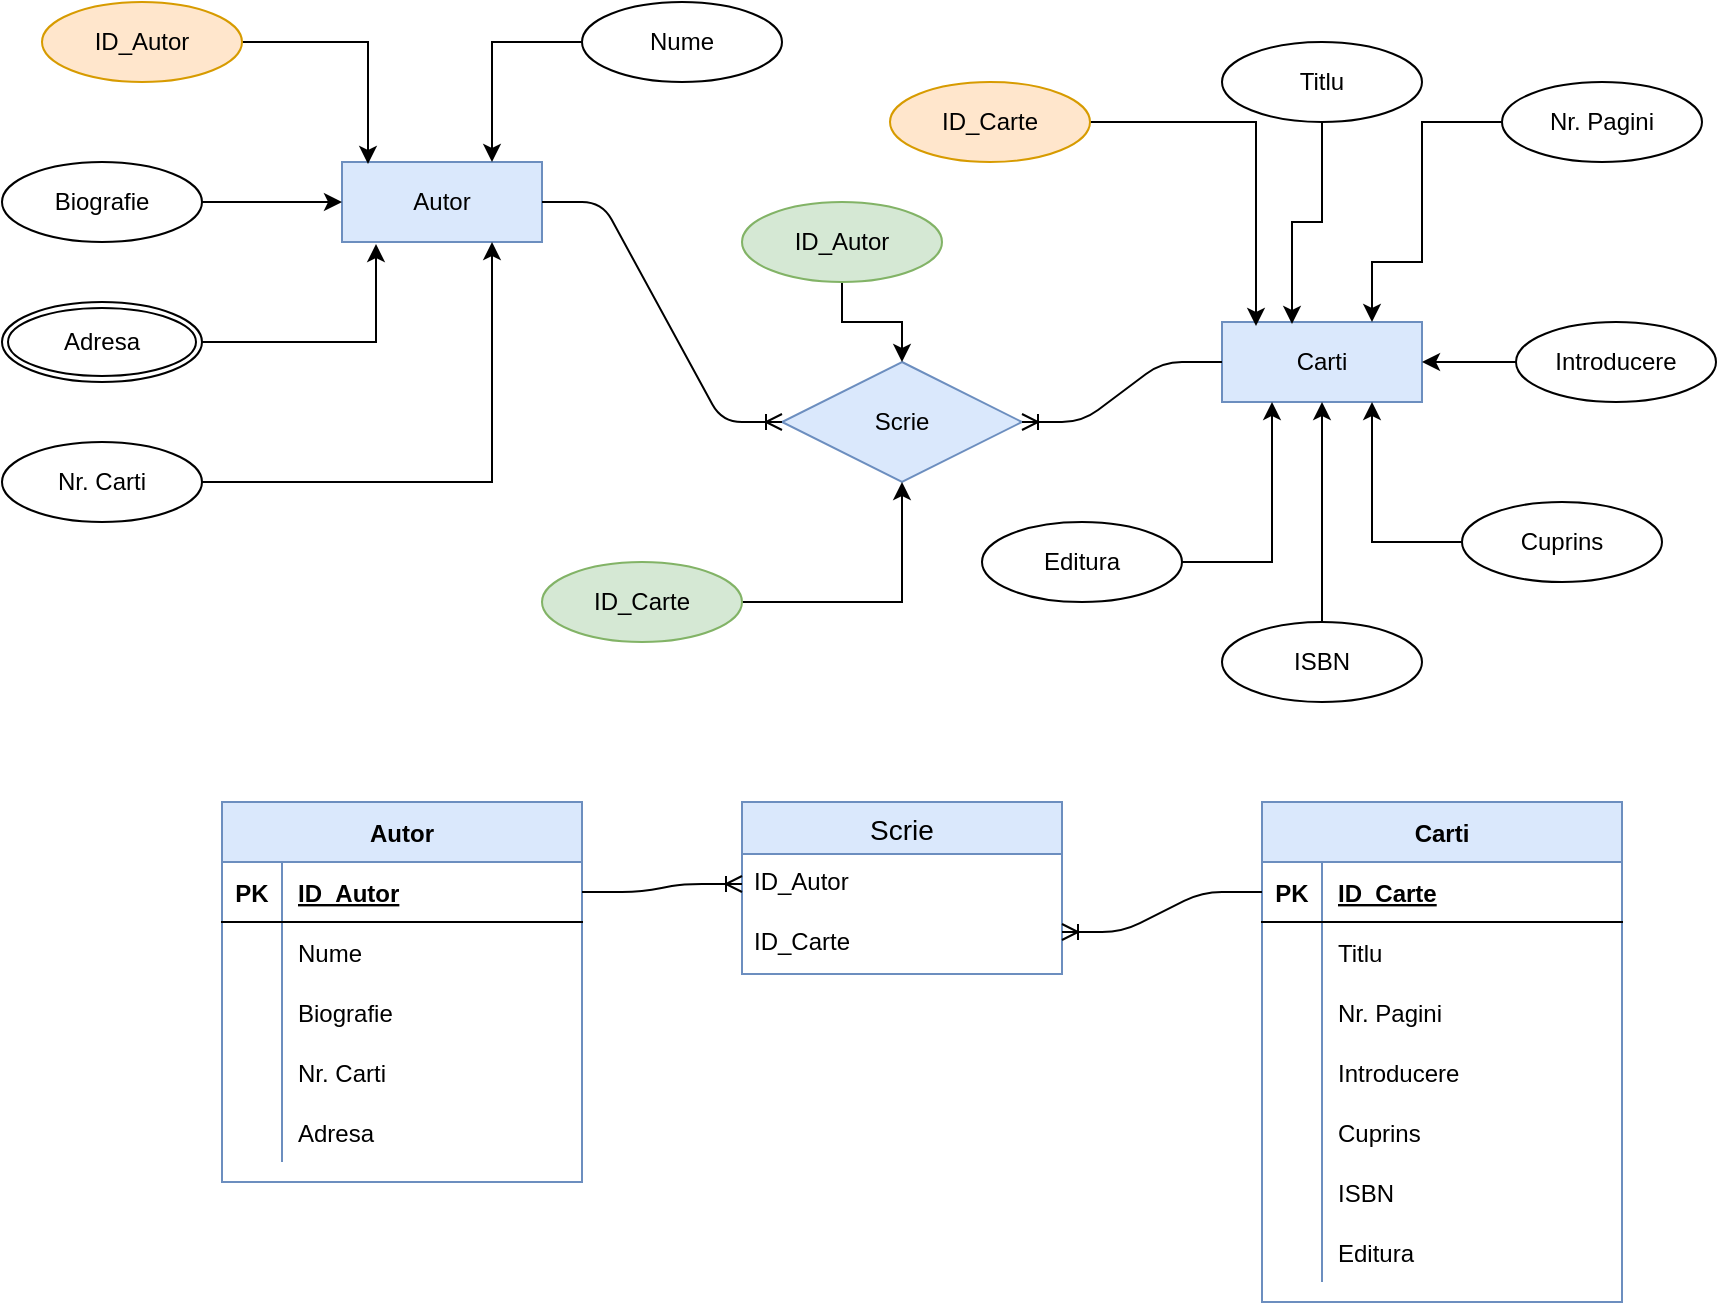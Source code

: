 <mxfile version="14.5.1" type="device"><diagram id="KKyioi9-0I8laexEk-zO" name="Page-1"><mxGraphModel dx="1679" dy="494" grid="1" gridSize="10" guides="1" tooltips="1" connect="1" arrows="1" fold="1" page="1" pageScale="1" pageWidth="827" pageHeight="1169" math="0" shadow="0"><root><mxCell id="0"/><mxCell id="1" parent="0"/><mxCell id="HP90CfqU5pDCDNEPRKfY-1" value="Autor" style="whiteSpace=wrap;html=1;align=center;fillColor=#dae8fc;strokeColor=#6c8ebf;" parent="1" vertex="1"><mxGeometry x="140" y="80" width="100" height="40" as="geometry"/></mxCell><mxCell id="HP90CfqU5pDCDNEPRKfY-2" value="Carti" style="whiteSpace=wrap;html=1;align=center;fillColor=#dae8fc;strokeColor=#6c8ebf;" parent="1" vertex="1"><mxGeometry x="580" y="160" width="100" height="40" as="geometry"/></mxCell><mxCell id="HP90CfqU5pDCDNEPRKfY-3" value="Scrie" style="shape=rhombus;perimeter=rhombusPerimeter;whiteSpace=wrap;html=1;align=center;fillColor=#dae8fc;strokeColor=#6c8ebf;" parent="1" vertex="1"><mxGeometry x="360" y="180" width="120" height="60" as="geometry"/></mxCell><mxCell id="HP90CfqU5pDCDNEPRKfY-4" style="edgeStyle=orthogonalEdgeStyle;rounded=0;orthogonalLoop=1;jettySize=auto;html=1;entryX=0.13;entryY=0.025;entryDx=0;entryDy=0;entryPerimeter=0;" parent="1" source="HP90CfqU5pDCDNEPRKfY-5" target="HP90CfqU5pDCDNEPRKfY-1" edge="1"><mxGeometry relative="1" as="geometry"/></mxCell><mxCell id="HP90CfqU5pDCDNEPRKfY-5" value="ID_Autor" style="ellipse;whiteSpace=wrap;html=1;align=center;fillColor=#ffe6cc;strokeColor=#d79b00;" parent="1" vertex="1"><mxGeometry x="-10" width="100" height="40" as="geometry"/></mxCell><mxCell id="HP90CfqU5pDCDNEPRKfY-6" style="edgeStyle=orthogonalEdgeStyle;rounded=0;orthogonalLoop=1;jettySize=auto;html=1;entryX=0.75;entryY=0;entryDx=0;entryDy=0;" parent="1" source="HP90CfqU5pDCDNEPRKfY-7" target="HP90CfqU5pDCDNEPRKfY-1" edge="1"><mxGeometry relative="1" as="geometry"/></mxCell><mxCell id="HP90CfqU5pDCDNEPRKfY-7" value="Nume" style="ellipse;whiteSpace=wrap;html=1;align=center;" parent="1" vertex="1"><mxGeometry x="260" width="100" height="40" as="geometry"/></mxCell><mxCell id="HP90CfqU5pDCDNEPRKfY-8" style="edgeStyle=orthogonalEdgeStyle;rounded=0;orthogonalLoop=1;jettySize=auto;html=1;entryX=0.17;entryY=1.025;entryDx=0;entryDy=0;entryPerimeter=0;" parent="1" source="HP90CfqU5pDCDNEPRKfY-9" target="HP90CfqU5pDCDNEPRKfY-1" edge="1"><mxGeometry relative="1" as="geometry"/></mxCell><mxCell id="HP90CfqU5pDCDNEPRKfY-9" value="Adresa" style="ellipse;shape=doubleEllipse;margin=3;whiteSpace=wrap;html=1;align=center;" parent="1" vertex="1"><mxGeometry x="-30" y="150" width="100" height="40" as="geometry"/></mxCell><mxCell id="HP90CfqU5pDCDNEPRKfY-10" style="edgeStyle=orthogonalEdgeStyle;rounded=0;orthogonalLoop=1;jettySize=auto;html=1;entryX=0.75;entryY=1;entryDx=0;entryDy=0;" parent="1" source="HP90CfqU5pDCDNEPRKfY-11" target="HP90CfqU5pDCDNEPRKfY-1" edge="1"><mxGeometry relative="1" as="geometry"><Array as="points"><mxPoint x="215" y="240"/></Array></mxGeometry></mxCell><mxCell id="HP90CfqU5pDCDNEPRKfY-11" value="Nr. Carti" style="ellipse;whiteSpace=wrap;html=1;align=center;" parent="1" vertex="1"><mxGeometry x="-30" y="220" width="100" height="40" as="geometry"/></mxCell><mxCell id="HP90CfqU5pDCDNEPRKfY-12" style="edgeStyle=orthogonalEdgeStyle;rounded=0;orthogonalLoop=1;jettySize=auto;html=1;entryX=0.17;entryY=0.05;entryDx=0;entryDy=0;entryPerimeter=0;" parent="1" source="HP90CfqU5pDCDNEPRKfY-13" target="HP90CfqU5pDCDNEPRKfY-2" edge="1"><mxGeometry relative="1" as="geometry"/></mxCell><mxCell id="HP90CfqU5pDCDNEPRKfY-13" value="ID_Carte" style="ellipse;whiteSpace=wrap;html=1;align=center;fillColor=#ffe6cc;strokeColor=#d79b00;" parent="1" vertex="1"><mxGeometry x="414" y="40" width="100" height="40" as="geometry"/></mxCell><mxCell id="HP90CfqU5pDCDNEPRKfY-14" style="edgeStyle=orthogonalEdgeStyle;rounded=0;orthogonalLoop=1;jettySize=auto;html=1;entryX=0;entryY=0.5;entryDx=0;entryDy=0;" parent="1" source="HP90CfqU5pDCDNEPRKfY-15" target="HP90CfqU5pDCDNEPRKfY-1" edge="1"><mxGeometry relative="1" as="geometry"/></mxCell><mxCell id="HP90CfqU5pDCDNEPRKfY-15" value="Biografie" style="ellipse;whiteSpace=wrap;html=1;align=center;" parent="1" vertex="1"><mxGeometry x="-30" y="80" width="100" height="40" as="geometry"/></mxCell><mxCell id="HP90CfqU5pDCDNEPRKfY-16" style="edgeStyle=orthogonalEdgeStyle;rounded=0;orthogonalLoop=1;jettySize=auto;html=1;entryX=0.35;entryY=0.025;entryDx=0;entryDy=0;entryPerimeter=0;" parent="1" source="HP90CfqU5pDCDNEPRKfY-17" target="HP90CfqU5pDCDNEPRKfY-2" edge="1"><mxGeometry relative="1" as="geometry"/></mxCell><mxCell id="HP90CfqU5pDCDNEPRKfY-17" value="Titlu" style="ellipse;whiteSpace=wrap;html=1;align=center;" parent="1" vertex="1"><mxGeometry x="580" y="20" width="100" height="40" as="geometry"/></mxCell><mxCell id="HP90CfqU5pDCDNEPRKfY-18" style="edgeStyle=orthogonalEdgeStyle;rounded=0;orthogonalLoop=1;jettySize=auto;html=1;entryX=0.75;entryY=0;entryDx=0;entryDy=0;" parent="1" source="HP90CfqU5pDCDNEPRKfY-19" target="HP90CfqU5pDCDNEPRKfY-2" edge="1"><mxGeometry relative="1" as="geometry"><Array as="points"><mxPoint x="680" y="60"/><mxPoint x="680" y="130"/><mxPoint x="655" y="130"/></Array></mxGeometry></mxCell><mxCell id="HP90CfqU5pDCDNEPRKfY-19" value="Nr. Pagini" style="ellipse;whiteSpace=wrap;html=1;align=center;" parent="1" vertex="1"><mxGeometry x="720" y="40" width="100" height="40" as="geometry"/></mxCell><mxCell id="HP90CfqU5pDCDNEPRKfY-20" style="edgeStyle=orthogonalEdgeStyle;rounded=0;orthogonalLoop=1;jettySize=auto;html=1;entryX=1;entryY=0.5;entryDx=0;entryDy=0;" parent="1" source="HP90CfqU5pDCDNEPRKfY-21" target="HP90CfqU5pDCDNEPRKfY-2" edge="1"><mxGeometry relative="1" as="geometry"/></mxCell><mxCell id="HP90CfqU5pDCDNEPRKfY-21" value="Introducere" style="ellipse;whiteSpace=wrap;html=1;align=center;" parent="1" vertex="1"><mxGeometry x="727" y="160" width="100" height="40" as="geometry"/></mxCell><mxCell id="HP90CfqU5pDCDNEPRKfY-22" style="edgeStyle=orthogonalEdgeStyle;rounded=0;orthogonalLoop=1;jettySize=auto;html=1;entryX=0.25;entryY=1;entryDx=0;entryDy=0;" parent="1" source="HP90CfqU5pDCDNEPRKfY-23" target="HP90CfqU5pDCDNEPRKfY-2" edge="1"><mxGeometry relative="1" as="geometry"/></mxCell><mxCell id="HP90CfqU5pDCDNEPRKfY-23" value="Editura" style="ellipse;whiteSpace=wrap;html=1;align=center;" parent="1" vertex="1"><mxGeometry x="460" y="260" width="100" height="40" as="geometry"/></mxCell><mxCell id="HP90CfqU5pDCDNEPRKfY-24" style="edgeStyle=orthogonalEdgeStyle;rounded=0;orthogonalLoop=1;jettySize=auto;html=1;entryX=0.5;entryY=1;entryDx=0;entryDy=0;" parent="1" source="HP90CfqU5pDCDNEPRKfY-25" target="HP90CfqU5pDCDNEPRKfY-2" edge="1"><mxGeometry relative="1" as="geometry"/></mxCell><mxCell id="HP90CfqU5pDCDNEPRKfY-25" value="ISBN" style="ellipse;whiteSpace=wrap;html=1;align=center;" parent="1" vertex="1"><mxGeometry x="580" y="310" width="100" height="40" as="geometry"/></mxCell><mxCell id="HP90CfqU5pDCDNEPRKfY-26" style="edgeStyle=orthogonalEdgeStyle;rounded=0;orthogonalLoop=1;jettySize=auto;html=1;entryX=0.75;entryY=1;entryDx=0;entryDy=0;" parent="1" source="HP90CfqU5pDCDNEPRKfY-27" target="HP90CfqU5pDCDNEPRKfY-2" edge="1"><mxGeometry relative="1" as="geometry"/></mxCell><mxCell id="HP90CfqU5pDCDNEPRKfY-27" value="Cuprins" style="ellipse;whiteSpace=wrap;html=1;align=center;" parent="1" vertex="1"><mxGeometry x="700" y="250" width="100" height="40" as="geometry"/></mxCell><mxCell id="HP90CfqU5pDCDNEPRKfY-28" value="" style="edgeStyle=entityRelationEdgeStyle;fontSize=12;html=1;endArrow=ERoneToMany;entryX=0;entryY=0.5;entryDx=0;entryDy=0;exitX=1;exitY=0.5;exitDx=0;exitDy=0;" parent="1" source="HP90CfqU5pDCDNEPRKfY-1" target="HP90CfqU5pDCDNEPRKfY-3" edge="1"><mxGeometry width="100" height="100" relative="1" as="geometry"><mxPoint x="260" y="330" as="sourcePoint"/><mxPoint x="360" y="230" as="targetPoint"/></mxGeometry></mxCell><mxCell id="HP90CfqU5pDCDNEPRKfY-29" value="" style="edgeStyle=entityRelationEdgeStyle;fontSize=12;html=1;endArrow=ERoneToMany;exitX=0;exitY=0.5;exitDx=0;exitDy=0;" parent="1" source="HP90CfqU5pDCDNEPRKfY-2" target="HP90CfqU5pDCDNEPRKfY-3" edge="1"><mxGeometry width="100" height="100" relative="1" as="geometry"><mxPoint x="360" y="440" as="sourcePoint"/><mxPoint x="460" y="340" as="targetPoint"/></mxGeometry></mxCell><mxCell id="HP90CfqU5pDCDNEPRKfY-30" value="Carti" style="shape=table;startSize=30;container=1;collapsible=1;childLayout=tableLayout;fixedRows=1;rowLines=0;fontStyle=1;align=center;resizeLast=1;fillColor=#dae8fc;strokeColor=#6c8ebf;" parent="1" vertex="1"><mxGeometry x="600" y="400" width="180" height="250" as="geometry"/></mxCell><mxCell id="HP90CfqU5pDCDNEPRKfY-31" value="" style="shape=partialRectangle;collapsible=0;dropTarget=0;pointerEvents=0;fillColor=none;top=0;left=0;bottom=1;right=0;points=[[0,0.5],[1,0.5]];portConstraint=eastwest;" parent="HP90CfqU5pDCDNEPRKfY-30" vertex="1"><mxGeometry y="30" width="180" height="30" as="geometry"/></mxCell><mxCell id="HP90CfqU5pDCDNEPRKfY-32" value="PK" style="shape=partialRectangle;connectable=0;fillColor=none;top=0;left=0;bottom=0;right=0;fontStyle=1;overflow=hidden;" parent="HP90CfqU5pDCDNEPRKfY-31" vertex="1"><mxGeometry width="30" height="30" as="geometry"/></mxCell><mxCell id="HP90CfqU5pDCDNEPRKfY-33" value="ID_Carte" style="shape=partialRectangle;connectable=0;fillColor=none;top=0;left=0;bottom=0;right=0;align=left;spacingLeft=6;fontStyle=5;overflow=hidden;" parent="HP90CfqU5pDCDNEPRKfY-31" vertex="1"><mxGeometry x="30" width="150" height="30" as="geometry"/></mxCell><mxCell id="HP90CfqU5pDCDNEPRKfY-34" value="" style="shape=partialRectangle;collapsible=0;dropTarget=0;pointerEvents=0;fillColor=none;top=0;left=0;bottom=0;right=0;points=[[0,0.5],[1,0.5]];portConstraint=eastwest;" parent="HP90CfqU5pDCDNEPRKfY-30" vertex="1"><mxGeometry y="60" width="180" height="30" as="geometry"/></mxCell><mxCell id="HP90CfqU5pDCDNEPRKfY-35" value="" style="shape=partialRectangle;connectable=0;fillColor=none;top=0;left=0;bottom=0;right=0;editable=1;overflow=hidden;" parent="HP90CfqU5pDCDNEPRKfY-34" vertex="1"><mxGeometry width="30" height="30" as="geometry"/></mxCell><mxCell id="HP90CfqU5pDCDNEPRKfY-36" value="Titlu" style="shape=partialRectangle;connectable=0;fillColor=none;top=0;left=0;bottom=0;right=0;align=left;spacingLeft=6;overflow=hidden;" parent="HP90CfqU5pDCDNEPRKfY-34" vertex="1"><mxGeometry x="30" width="150" height="30" as="geometry"/></mxCell><mxCell id="HP90CfqU5pDCDNEPRKfY-37" value="" style="shape=partialRectangle;collapsible=0;dropTarget=0;pointerEvents=0;fillColor=none;top=0;left=0;bottom=0;right=0;points=[[0,0.5],[1,0.5]];portConstraint=eastwest;" parent="HP90CfqU5pDCDNEPRKfY-30" vertex="1"><mxGeometry y="90" width="180" height="30" as="geometry"/></mxCell><mxCell id="HP90CfqU5pDCDNEPRKfY-38" value="" style="shape=partialRectangle;connectable=0;fillColor=none;top=0;left=0;bottom=0;right=0;editable=1;overflow=hidden;" parent="HP90CfqU5pDCDNEPRKfY-37" vertex="1"><mxGeometry width="30" height="30" as="geometry"/></mxCell><mxCell id="HP90CfqU5pDCDNEPRKfY-39" value="Nr. Pagini" style="shape=partialRectangle;connectable=0;fillColor=none;top=0;left=0;bottom=0;right=0;align=left;spacingLeft=6;overflow=hidden;" parent="HP90CfqU5pDCDNEPRKfY-37" vertex="1"><mxGeometry x="30" width="150" height="30" as="geometry"/></mxCell><mxCell id="HP90CfqU5pDCDNEPRKfY-40" value="" style="shape=partialRectangle;collapsible=0;dropTarget=0;pointerEvents=0;fillColor=none;top=0;left=0;bottom=0;right=0;points=[[0,0.5],[1,0.5]];portConstraint=eastwest;" parent="HP90CfqU5pDCDNEPRKfY-30" vertex="1"><mxGeometry y="120" width="180" height="30" as="geometry"/></mxCell><mxCell id="HP90CfqU5pDCDNEPRKfY-41" value="" style="shape=partialRectangle;connectable=0;fillColor=none;top=0;left=0;bottom=0;right=0;editable=1;overflow=hidden;" parent="HP90CfqU5pDCDNEPRKfY-40" vertex="1"><mxGeometry width="30" height="30" as="geometry"/></mxCell><mxCell id="HP90CfqU5pDCDNEPRKfY-42" value="Introducere" style="shape=partialRectangle;connectable=0;fillColor=none;top=0;left=0;bottom=0;right=0;align=left;spacingLeft=6;overflow=hidden;" parent="HP90CfqU5pDCDNEPRKfY-40" vertex="1"><mxGeometry x="30" width="150" height="30" as="geometry"/></mxCell><mxCell id="HP90CfqU5pDCDNEPRKfY-43" value="" style="shape=partialRectangle;collapsible=0;dropTarget=0;pointerEvents=0;fillColor=none;top=0;left=0;bottom=0;right=0;points=[[0,0.5],[1,0.5]];portConstraint=eastwest;" parent="HP90CfqU5pDCDNEPRKfY-30" vertex="1"><mxGeometry y="150" width="180" height="30" as="geometry"/></mxCell><mxCell id="HP90CfqU5pDCDNEPRKfY-44" value="" style="shape=partialRectangle;connectable=0;fillColor=none;top=0;left=0;bottom=0;right=0;editable=1;overflow=hidden;" parent="HP90CfqU5pDCDNEPRKfY-43" vertex="1"><mxGeometry width="30" height="30" as="geometry"/></mxCell><mxCell id="HP90CfqU5pDCDNEPRKfY-45" value="Cuprins" style="shape=partialRectangle;connectable=0;fillColor=none;top=0;left=0;bottom=0;right=0;align=left;spacingLeft=6;overflow=hidden;" parent="HP90CfqU5pDCDNEPRKfY-43" vertex="1"><mxGeometry x="30" width="150" height="30" as="geometry"/></mxCell><mxCell id="HP90CfqU5pDCDNEPRKfY-46" value="" style="shape=partialRectangle;collapsible=0;dropTarget=0;pointerEvents=0;fillColor=none;top=0;left=0;bottom=0;right=0;points=[[0,0.5],[1,0.5]];portConstraint=eastwest;" parent="HP90CfqU5pDCDNEPRKfY-30" vertex="1"><mxGeometry y="180" width="180" height="30" as="geometry"/></mxCell><mxCell id="HP90CfqU5pDCDNEPRKfY-47" value="" style="shape=partialRectangle;connectable=0;fillColor=none;top=0;left=0;bottom=0;right=0;editable=1;overflow=hidden;" parent="HP90CfqU5pDCDNEPRKfY-46" vertex="1"><mxGeometry width="30" height="30" as="geometry"/></mxCell><mxCell id="HP90CfqU5pDCDNEPRKfY-48" value="ISBN" style="shape=partialRectangle;connectable=0;fillColor=none;top=0;left=0;bottom=0;right=0;align=left;spacingLeft=6;overflow=hidden;" parent="HP90CfqU5pDCDNEPRKfY-46" vertex="1"><mxGeometry x="30" width="150" height="30" as="geometry"/></mxCell><mxCell id="HP90CfqU5pDCDNEPRKfY-49" value="" style="shape=partialRectangle;collapsible=0;dropTarget=0;pointerEvents=0;fillColor=none;top=0;left=0;bottom=0;right=0;points=[[0,0.5],[1,0.5]];portConstraint=eastwest;" parent="HP90CfqU5pDCDNEPRKfY-30" vertex="1"><mxGeometry y="210" width="180" height="30" as="geometry"/></mxCell><mxCell id="HP90CfqU5pDCDNEPRKfY-50" value="" style="shape=partialRectangle;connectable=0;fillColor=none;top=0;left=0;bottom=0;right=0;editable=1;overflow=hidden;" parent="HP90CfqU5pDCDNEPRKfY-49" vertex="1"><mxGeometry width="30" height="30" as="geometry"/></mxCell><mxCell id="HP90CfqU5pDCDNEPRKfY-51" value="Editura" style="shape=partialRectangle;connectable=0;fillColor=none;top=0;left=0;bottom=0;right=0;align=left;spacingLeft=6;overflow=hidden;" parent="HP90CfqU5pDCDNEPRKfY-49" vertex="1"><mxGeometry x="30" width="150" height="30" as="geometry"/></mxCell><mxCell id="HP90CfqU5pDCDNEPRKfY-52" value="Autor" style="shape=table;startSize=30;container=1;collapsible=1;childLayout=tableLayout;fixedRows=1;rowLines=0;fontStyle=1;align=center;resizeLast=1;fillColor=#dae8fc;strokeColor=#6c8ebf;" parent="1" vertex="1"><mxGeometry x="80" y="400" width="180" height="190" as="geometry"/></mxCell><mxCell id="HP90CfqU5pDCDNEPRKfY-53" value="" style="shape=partialRectangle;collapsible=0;dropTarget=0;pointerEvents=0;fillColor=none;top=0;left=0;bottom=1;right=0;points=[[0,0.5],[1,0.5]];portConstraint=eastwest;" parent="HP90CfqU5pDCDNEPRKfY-52" vertex="1"><mxGeometry y="30" width="180" height="30" as="geometry"/></mxCell><mxCell id="HP90CfqU5pDCDNEPRKfY-54" value="PK" style="shape=partialRectangle;connectable=0;fillColor=none;top=0;left=0;bottom=0;right=0;fontStyle=1;overflow=hidden;" parent="HP90CfqU5pDCDNEPRKfY-53" vertex="1"><mxGeometry width="30" height="30" as="geometry"/></mxCell><mxCell id="HP90CfqU5pDCDNEPRKfY-55" value="ID_Autor" style="shape=partialRectangle;connectable=0;fillColor=none;top=0;left=0;bottom=0;right=0;align=left;spacingLeft=6;fontStyle=5;overflow=hidden;" parent="HP90CfqU5pDCDNEPRKfY-53" vertex="1"><mxGeometry x="30" width="150" height="30" as="geometry"/></mxCell><mxCell id="HP90CfqU5pDCDNEPRKfY-56" value="" style="shape=partialRectangle;collapsible=0;dropTarget=0;pointerEvents=0;fillColor=none;top=0;left=0;bottom=0;right=0;points=[[0,0.5],[1,0.5]];portConstraint=eastwest;" parent="HP90CfqU5pDCDNEPRKfY-52" vertex="1"><mxGeometry y="60" width="180" height="30" as="geometry"/></mxCell><mxCell id="HP90CfqU5pDCDNEPRKfY-57" value="" style="shape=partialRectangle;connectable=0;fillColor=none;top=0;left=0;bottom=0;right=0;editable=1;overflow=hidden;" parent="HP90CfqU5pDCDNEPRKfY-56" vertex="1"><mxGeometry width="30" height="30" as="geometry"/></mxCell><mxCell id="HP90CfqU5pDCDNEPRKfY-58" value="Nume" style="shape=partialRectangle;connectable=0;fillColor=none;top=0;left=0;bottom=0;right=0;align=left;spacingLeft=6;overflow=hidden;" parent="HP90CfqU5pDCDNEPRKfY-56" vertex="1"><mxGeometry x="30" width="150" height="30" as="geometry"/></mxCell><mxCell id="HP90CfqU5pDCDNEPRKfY-59" value="" style="shape=partialRectangle;collapsible=0;dropTarget=0;pointerEvents=0;fillColor=none;top=0;left=0;bottom=0;right=0;points=[[0,0.5],[1,0.5]];portConstraint=eastwest;" parent="HP90CfqU5pDCDNEPRKfY-52" vertex="1"><mxGeometry y="90" width="180" height="30" as="geometry"/></mxCell><mxCell id="HP90CfqU5pDCDNEPRKfY-60" value="" style="shape=partialRectangle;connectable=0;fillColor=none;top=0;left=0;bottom=0;right=0;editable=1;overflow=hidden;" parent="HP90CfqU5pDCDNEPRKfY-59" vertex="1"><mxGeometry width="30" height="30" as="geometry"/></mxCell><mxCell id="HP90CfqU5pDCDNEPRKfY-61" value="Biografie" style="shape=partialRectangle;connectable=0;fillColor=none;top=0;left=0;bottom=0;right=0;align=left;spacingLeft=6;overflow=hidden;" parent="HP90CfqU5pDCDNEPRKfY-59" vertex="1"><mxGeometry x="30" width="150" height="30" as="geometry"/></mxCell><mxCell id="HP90CfqU5pDCDNEPRKfY-62" value="" style="shape=partialRectangle;collapsible=0;dropTarget=0;pointerEvents=0;fillColor=none;top=0;left=0;bottom=0;right=0;points=[[0,0.5],[1,0.5]];portConstraint=eastwest;" parent="HP90CfqU5pDCDNEPRKfY-52" vertex="1"><mxGeometry y="120" width="180" height="30" as="geometry"/></mxCell><mxCell id="HP90CfqU5pDCDNEPRKfY-63" value="" style="shape=partialRectangle;connectable=0;fillColor=none;top=0;left=0;bottom=0;right=0;editable=1;overflow=hidden;" parent="HP90CfqU5pDCDNEPRKfY-62" vertex="1"><mxGeometry width="30" height="30" as="geometry"/></mxCell><mxCell id="HP90CfqU5pDCDNEPRKfY-64" value="Nr. Carti" style="shape=partialRectangle;connectable=0;fillColor=none;top=0;left=0;bottom=0;right=0;align=left;spacingLeft=6;overflow=hidden;" parent="HP90CfqU5pDCDNEPRKfY-62" vertex="1"><mxGeometry x="30" width="150" height="30" as="geometry"/></mxCell><mxCell id="HP90CfqU5pDCDNEPRKfY-65" value="" style="shape=partialRectangle;collapsible=0;dropTarget=0;pointerEvents=0;fillColor=none;top=0;left=0;bottom=0;right=0;points=[[0,0.5],[1,0.5]];portConstraint=eastwest;" parent="HP90CfqU5pDCDNEPRKfY-52" vertex="1"><mxGeometry y="150" width="180" height="30" as="geometry"/></mxCell><mxCell id="HP90CfqU5pDCDNEPRKfY-66" value="" style="shape=partialRectangle;connectable=0;fillColor=none;top=0;left=0;bottom=0;right=0;editable=1;overflow=hidden;" parent="HP90CfqU5pDCDNEPRKfY-65" vertex="1"><mxGeometry width="30" height="30" as="geometry"/></mxCell><mxCell id="HP90CfqU5pDCDNEPRKfY-67" value="Adresa" style="shape=partialRectangle;connectable=0;fillColor=none;top=0;left=0;bottom=0;right=0;align=left;spacingLeft=6;overflow=hidden;" parent="HP90CfqU5pDCDNEPRKfY-65" vertex="1"><mxGeometry x="30" width="150" height="30" as="geometry"/></mxCell><mxCell id="HP90CfqU5pDCDNEPRKfY-68" value="Scrie" style="swimlane;fontStyle=0;childLayout=stackLayout;horizontal=1;startSize=26;horizontalStack=0;resizeParent=1;resizeParentMax=0;resizeLast=0;collapsible=1;marginBottom=0;align=center;fontSize=14;fillColor=#dae8fc;strokeColor=#6c8ebf;" parent="1" vertex="1"><mxGeometry x="340" y="400" width="160" height="86" as="geometry"/></mxCell><mxCell id="HP90CfqU5pDCDNEPRKfY-69" value="ID_Autor" style="text;strokeColor=none;fillColor=none;spacingLeft=4;spacingRight=4;overflow=hidden;rotatable=0;points=[[0,0.5],[1,0.5]];portConstraint=eastwest;fontSize=12;" parent="HP90CfqU5pDCDNEPRKfY-68" vertex="1"><mxGeometry y="26" width="160" height="30" as="geometry"/></mxCell><mxCell id="HP90CfqU5pDCDNEPRKfY-70" value="ID_Carte" style="text;strokeColor=none;fillColor=none;spacingLeft=4;spacingRight=4;overflow=hidden;rotatable=0;points=[[0,0.5],[1,0.5]];portConstraint=eastwest;fontSize=12;" parent="HP90CfqU5pDCDNEPRKfY-68" vertex="1"><mxGeometry y="56" width="160" height="30" as="geometry"/></mxCell><mxCell id="HP90CfqU5pDCDNEPRKfY-71" style="edgeStyle=orthogonalEdgeStyle;rounded=0;orthogonalLoop=1;jettySize=auto;html=1;entryX=0.5;entryY=0;entryDx=0;entryDy=0;" parent="1" source="HP90CfqU5pDCDNEPRKfY-72" target="HP90CfqU5pDCDNEPRKfY-3" edge="1"><mxGeometry relative="1" as="geometry"/></mxCell><mxCell id="HP90CfqU5pDCDNEPRKfY-72" value="ID_Autor" style="ellipse;whiteSpace=wrap;html=1;align=center;fillColor=#d5e8d4;strokeColor=#82b366;" parent="1" vertex="1"><mxGeometry x="340" y="100" width="100" height="40" as="geometry"/></mxCell><mxCell id="HP90CfqU5pDCDNEPRKfY-73" style="edgeStyle=orthogonalEdgeStyle;rounded=0;orthogonalLoop=1;jettySize=auto;html=1;entryX=0.5;entryY=1;entryDx=0;entryDy=0;" parent="1" source="HP90CfqU5pDCDNEPRKfY-74" target="HP90CfqU5pDCDNEPRKfY-3" edge="1"><mxGeometry relative="1" as="geometry"/></mxCell><mxCell id="HP90CfqU5pDCDNEPRKfY-74" value="ID_Carte" style="ellipse;whiteSpace=wrap;html=1;align=center;fillColor=#d5e8d4;strokeColor=#82b366;" parent="1" vertex="1"><mxGeometry x="240" y="280" width="100" height="40" as="geometry"/></mxCell><mxCell id="HP90CfqU5pDCDNEPRKfY-75" value="" style="edgeStyle=entityRelationEdgeStyle;fontSize=12;html=1;endArrow=ERoneToMany;entryX=0;entryY=0.5;entryDx=0;entryDy=0;exitX=1;exitY=0.5;exitDx=0;exitDy=0;" parent="1" source="HP90CfqU5pDCDNEPRKfY-53" target="HP90CfqU5pDCDNEPRKfY-69" edge="1"><mxGeometry width="100" height="100" relative="1" as="geometry"><mxPoint x="290" y="540" as="sourcePoint"/><mxPoint x="400" y="540" as="targetPoint"/></mxGeometry></mxCell><mxCell id="HP90CfqU5pDCDNEPRKfY-76" value="" style="edgeStyle=entityRelationEdgeStyle;fontSize=12;html=1;endArrow=ERoneToMany;entryX=1;entryY=0.3;entryDx=0;entryDy=0;exitX=0;exitY=0.5;exitDx=0;exitDy=0;entryPerimeter=0;" parent="1" source="HP90CfqU5pDCDNEPRKfY-31" target="HP90CfqU5pDCDNEPRKfY-70" edge="1"><mxGeometry width="100" height="100" relative="1" as="geometry"><mxPoint x="460" y="540" as="sourcePoint"/><mxPoint x="570" y="540" as="targetPoint"/></mxGeometry></mxCell></root></mxGraphModel></diagram></mxfile>